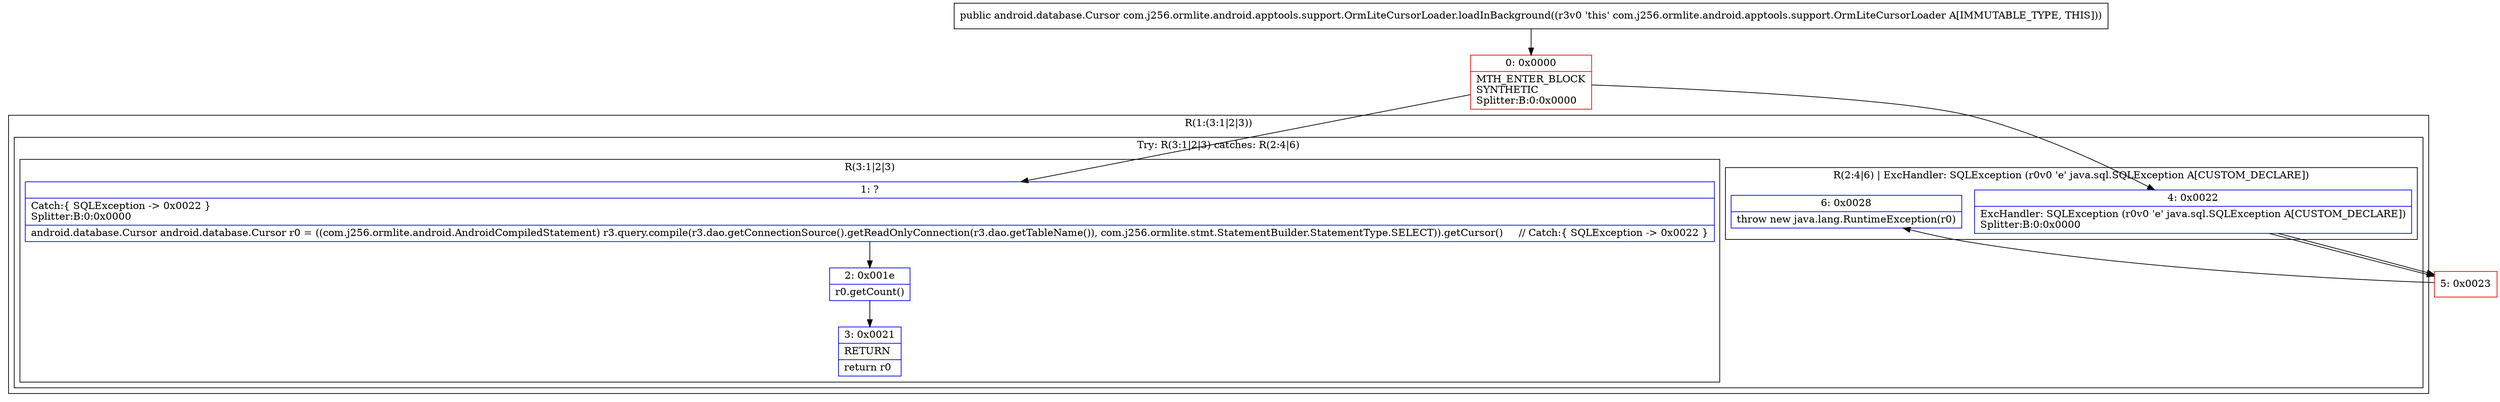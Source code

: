 digraph "CFG forcom.j256.ormlite.android.apptools.support.OrmLiteCursorLoader.loadInBackground()Landroid\/database\/Cursor;" {
subgraph cluster_Region_290059501 {
label = "R(1:(3:1|2|3))";
node [shape=record,color=blue];
subgraph cluster_TryCatchRegion_1674724672 {
label = "Try: R(3:1|2|3) catches: R(2:4|6)";
node [shape=record,color=blue];
subgraph cluster_Region_107249895 {
label = "R(3:1|2|3)";
node [shape=record,color=blue];
Node_1 [shape=record,label="{1\:\ ?|Catch:\{ SQLException \-\> 0x0022 \}\lSplitter:B:0:0x0000\l|android.database.Cursor android.database.Cursor r0 = ((com.j256.ormlite.android.AndroidCompiledStatement) r3.query.compile(r3.dao.getConnectionSource().getReadOnlyConnection(r3.dao.getTableName()), com.j256.ormlite.stmt.StatementBuilder.StatementType.SELECT)).getCursor()     \/\/ Catch:\{ SQLException \-\> 0x0022 \}\l}"];
Node_2 [shape=record,label="{2\:\ 0x001e|r0.getCount()\l}"];
Node_3 [shape=record,label="{3\:\ 0x0021|RETURN\l|return r0\l}"];
}
subgraph cluster_Region_1915080348 {
label = "R(2:4|6) | ExcHandler: SQLException (r0v0 'e' java.sql.SQLException A[CUSTOM_DECLARE])\l";
node [shape=record,color=blue];
Node_4 [shape=record,label="{4\:\ 0x0022|ExcHandler: SQLException (r0v0 'e' java.sql.SQLException A[CUSTOM_DECLARE])\lSplitter:B:0:0x0000\l}"];
Node_6 [shape=record,label="{6\:\ 0x0028|throw new java.lang.RuntimeException(r0)\l}"];
}
}
}
subgraph cluster_Region_1915080348 {
label = "R(2:4|6) | ExcHandler: SQLException (r0v0 'e' java.sql.SQLException A[CUSTOM_DECLARE])\l";
node [shape=record,color=blue];
Node_4 [shape=record,label="{4\:\ 0x0022|ExcHandler: SQLException (r0v0 'e' java.sql.SQLException A[CUSTOM_DECLARE])\lSplitter:B:0:0x0000\l}"];
Node_6 [shape=record,label="{6\:\ 0x0028|throw new java.lang.RuntimeException(r0)\l}"];
}
Node_0 [shape=record,color=red,label="{0\:\ 0x0000|MTH_ENTER_BLOCK\lSYNTHETIC\lSplitter:B:0:0x0000\l}"];
Node_5 [shape=record,color=red,label="{5\:\ 0x0023}"];
MethodNode[shape=record,label="{public android.database.Cursor com.j256.ormlite.android.apptools.support.OrmLiteCursorLoader.loadInBackground((r3v0 'this' com.j256.ormlite.android.apptools.support.OrmLiteCursorLoader A[IMMUTABLE_TYPE, THIS])) }"];
MethodNode -> Node_0;
Node_1 -> Node_2;
Node_2 -> Node_3;
Node_4 -> Node_5;
Node_4 -> Node_5;
Node_0 -> Node_1;
Node_0 -> Node_4;
Node_5 -> Node_6;
}

